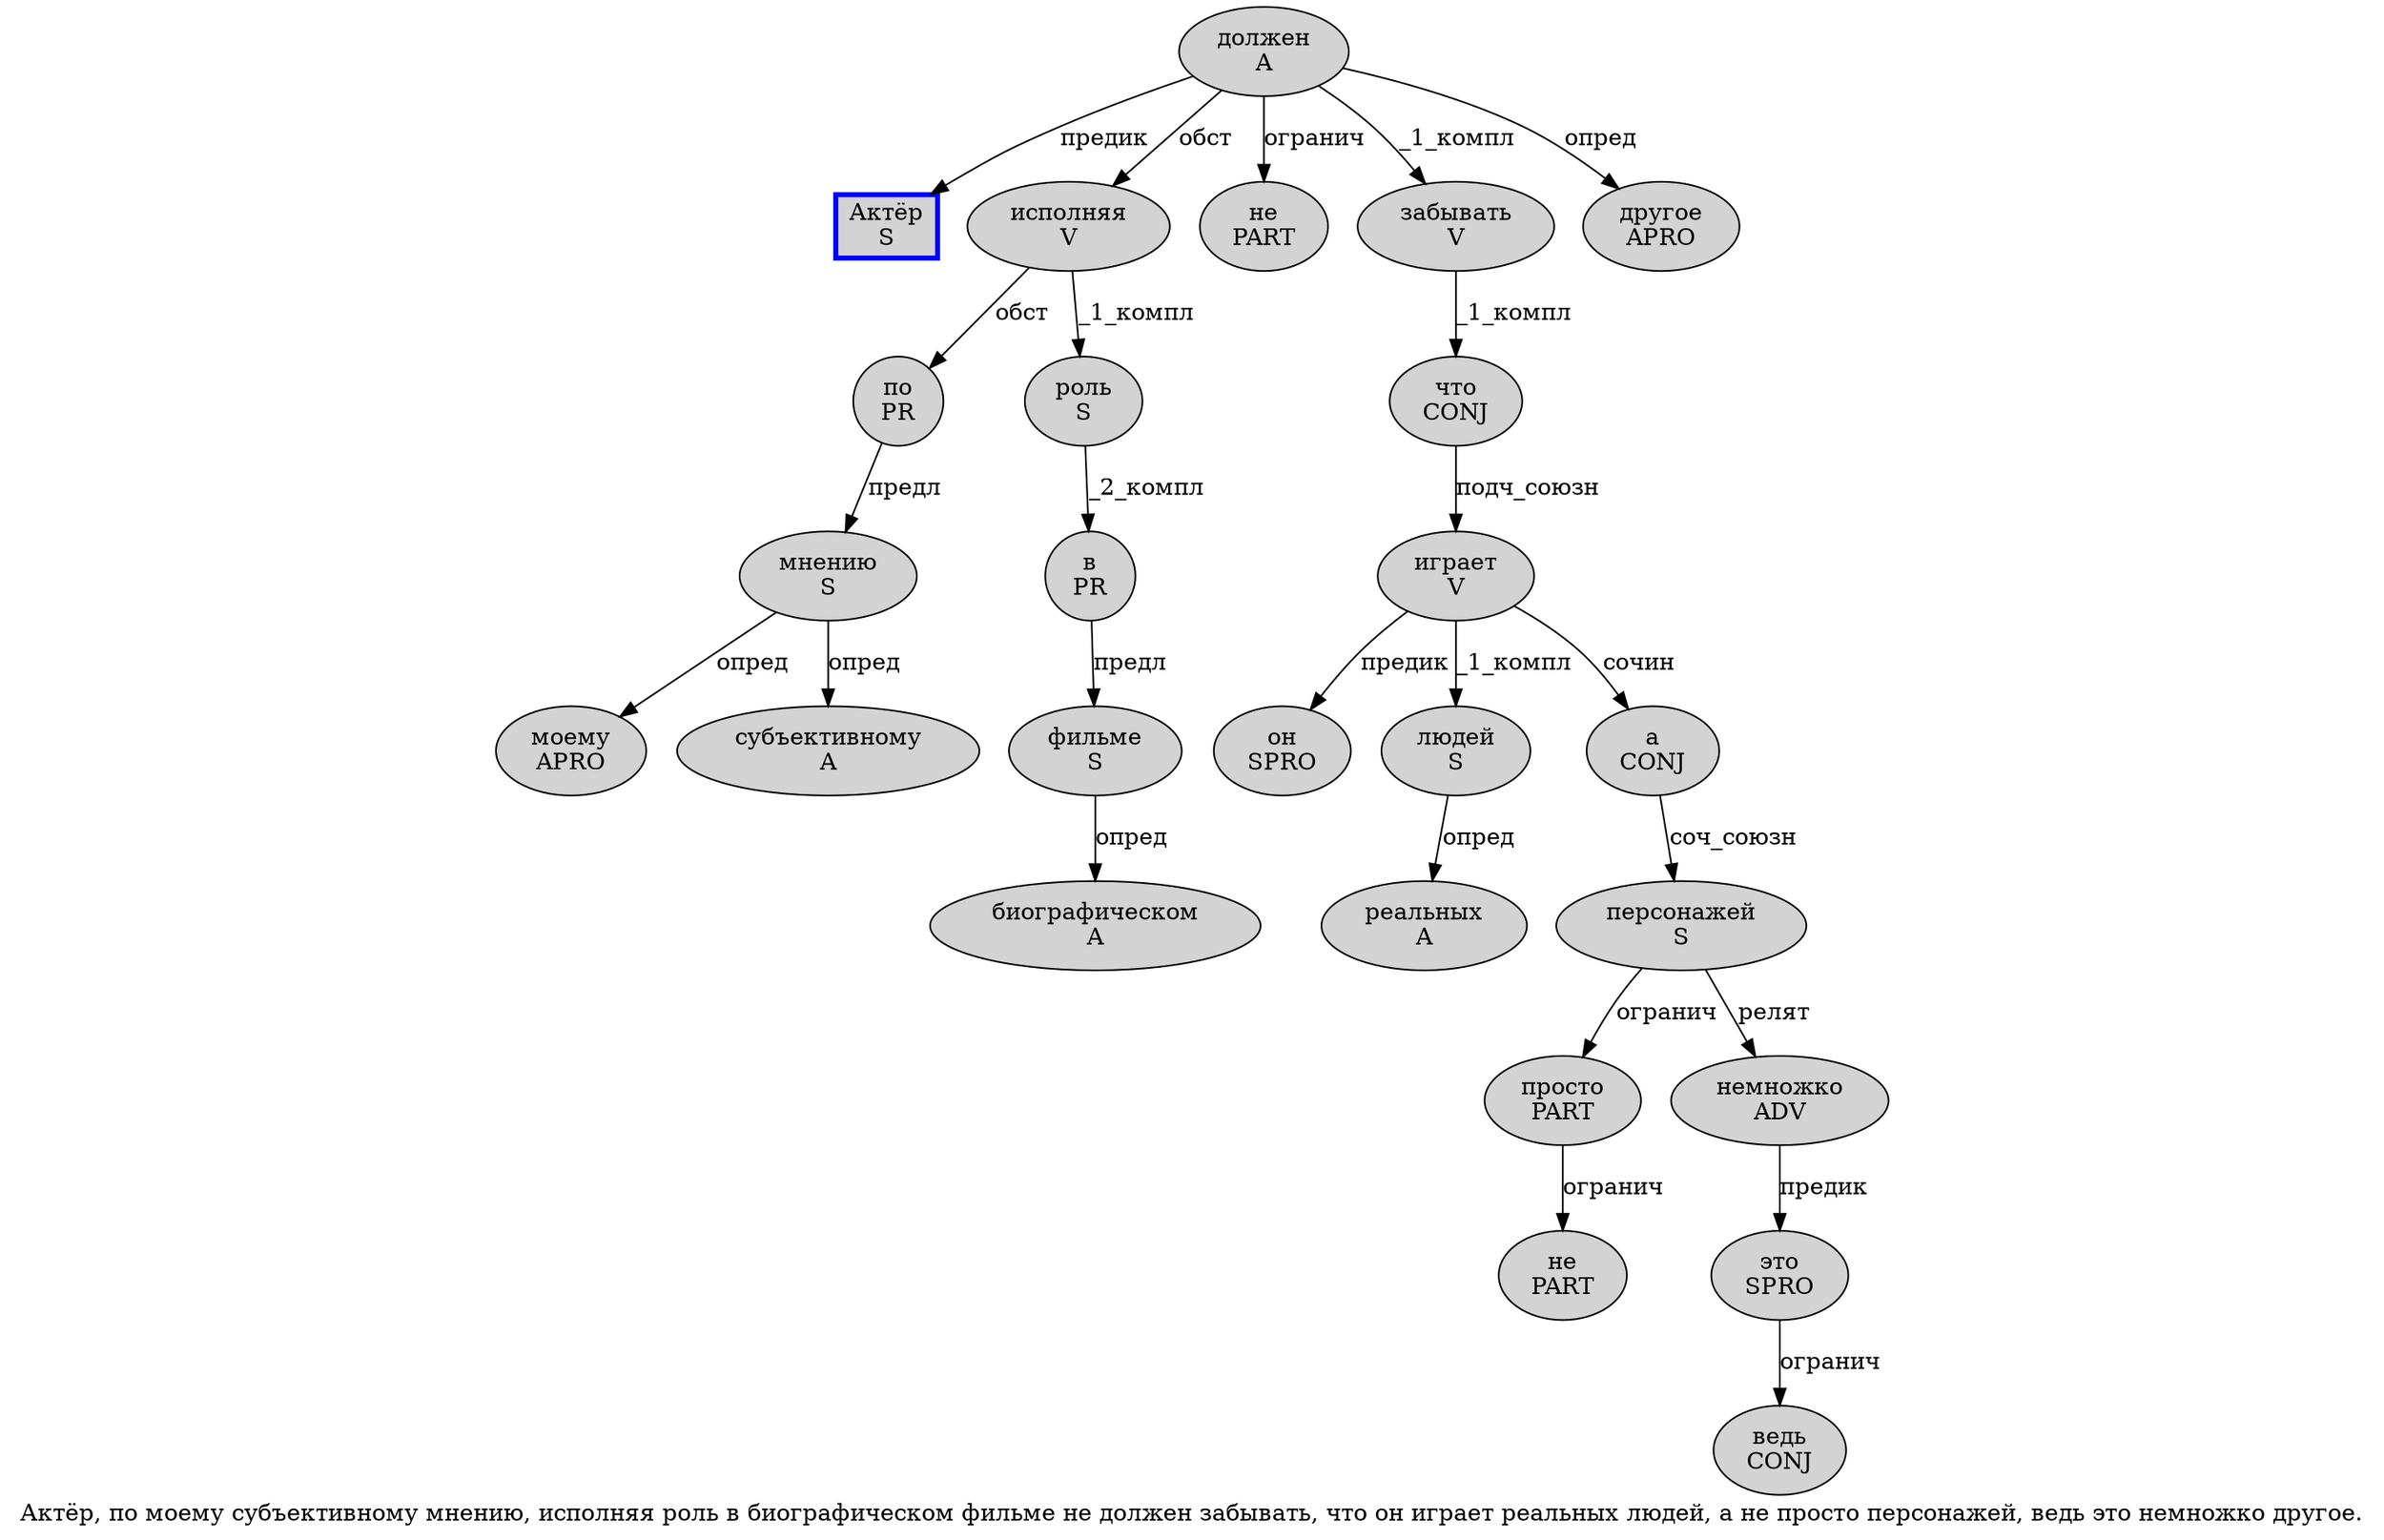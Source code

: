 digraph SENTENCE_3475 {
	graph [label="Актёр, по моему субъективному мнению, исполняя роль в биографическом фильме не должен забывать, что он играет реальных людей, а не просто персонажей, ведь это немножко другое."]
	node [style=filled]
		0 [label="Актёр
S" color=blue fillcolor=lightgray penwidth=3 shape=box]
		2 [label="по
PR" color="" fillcolor=lightgray penwidth=1 shape=ellipse]
		3 [label="моему
APRO" color="" fillcolor=lightgray penwidth=1 shape=ellipse]
		4 [label="субъективному
A" color="" fillcolor=lightgray penwidth=1 shape=ellipse]
		5 [label="мнению
S" color="" fillcolor=lightgray penwidth=1 shape=ellipse]
		7 [label="исполняя
V" color="" fillcolor=lightgray penwidth=1 shape=ellipse]
		8 [label="роль
S" color="" fillcolor=lightgray penwidth=1 shape=ellipse]
		9 [label="в
PR" color="" fillcolor=lightgray penwidth=1 shape=ellipse]
		10 [label="биографическом
A" color="" fillcolor=lightgray penwidth=1 shape=ellipse]
		11 [label="фильме
S" color="" fillcolor=lightgray penwidth=1 shape=ellipse]
		12 [label="не
PART" color="" fillcolor=lightgray penwidth=1 shape=ellipse]
		13 [label="должен
A" color="" fillcolor=lightgray penwidth=1 shape=ellipse]
		14 [label="забывать
V" color="" fillcolor=lightgray penwidth=1 shape=ellipse]
		16 [label="что
CONJ" color="" fillcolor=lightgray penwidth=1 shape=ellipse]
		17 [label="он
SPRO" color="" fillcolor=lightgray penwidth=1 shape=ellipse]
		18 [label="играет
V" color="" fillcolor=lightgray penwidth=1 shape=ellipse]
		19 [label="реальных
A" color="" fillcolor=lightgray penwidth=1 shape=ellipse]
		20 [label="людей
S" color="" fillcolor=lightgray penwidth=1 shape=ellipse]
		22 [label="а
CONJ" color="" fillcolor=lightgray penwidth=1 shape=ellipse]
		23 [label="не
PART" color="" fillcolor=lightgray penwidth=1 shape=ellipse]
		24 [label="просто
PART" color="" fillcolor=lightgray penwidth=1 shape=ellipse]
		25 [label="персонажей
S" color="" fillcolor=lightgray penwidth=1 shape=ellipse]
		27 [label="ведь
CONJ" color="" fillcolor=lightgray penwidth=1 shape=ellipse]
		28 [label="это
SPRO" color="" fillcolor=lightgray penwidth=1 shape=ellipse]
		29 [label="немножко
ADV" color="" fillcolor=lightgray penwidth=1 shape=ellipse]
		30 [label="другое
APRO" color="" fillcolor=lightgray penwidth=1 shape=ellipse]
			18 -> 17 [label="предик"]
			18 -> 20 [label="_1_компл"]
			18 -> 22 [label="сочин"]
			11 -> 10 [label="опред"]
			5 -> 3 [label="опред"]
			5 -> 4 [label="опред"]
			9 -> 11 [label="предл"]
			29 -> 28 [label="предик"]
			20 -> 19 [label="опред"]
			28 -> 27 [label="огранич"]
			22 -> 25 [label="соч_союзн"]
			7 -> 2 [label="обст"]
			7 -> 8 [label="_1_компл"]
			14 -> 16 [label="_1_компл"]
			25 -> 24 [label="огранич"]
			25 -> 29 [label="релят"]
			16 -> 18 [label="подч_союзн"]
			13 -> 0 [label="предик"]
			13 -> 7 [label="обст"]
			13 -> 12 [label="огранич"]
			13 -> 14 [label="_1_компл"]
			13 -> 30 [label="опред"]
			8 -> 9 [label="_2_компл"]
			2 -> 5 [label="предл"]
			24 -> 23 [label="огранич"]
}